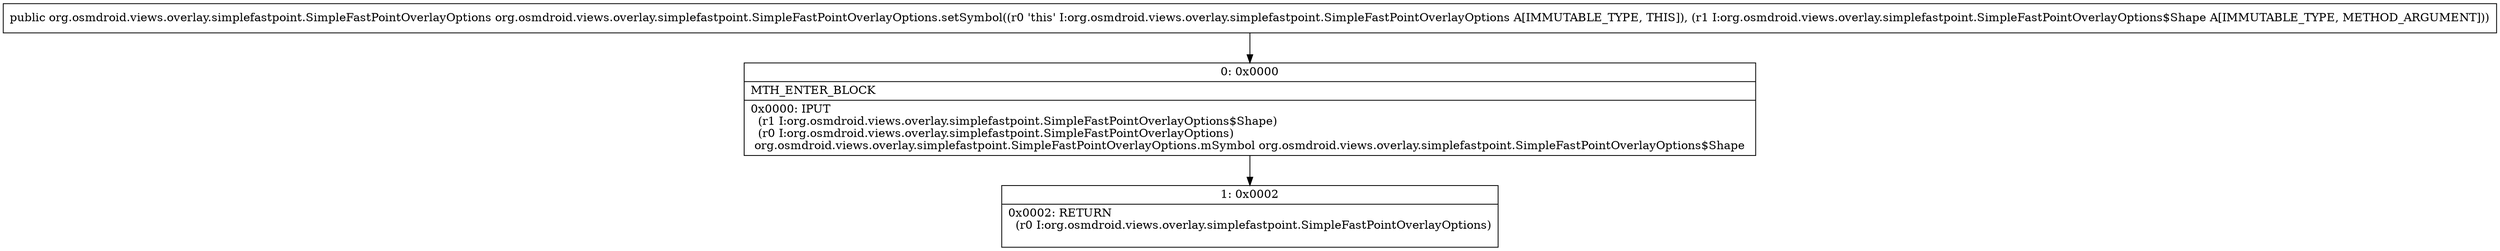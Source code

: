 digraph "CFG fororg.osmdroid.views.overlay.simplefastpoint.SimpleFastPointOverlayOptions.setSymbol(Lorg\/osmdroid\/views\/overlay\/simplefastpoint\/SimpleFastPointOverlayOptions$Shape;)Lorg\/osmdroid\/views\/overlay\/simplefastpoint\/SimpleFastPointOverlayOptions;" {
Node_0 [shape=record,label="{0\:\ 0x0000|MTH_ENTER_BLOCK\l|0x0000: IPUT  \l  (r1 I:org.osmdroid.views.overlay.simplefastpoint.SimpleFastPointOverlayOptions$Shape)\l  (r0 I:org.osmdroid.views.overlay.simplefastpoint.SimpleFastPointOverlayOptions)\l org.osmdroid.views.overlay.simplefastpoint.SimpleFastPointOverlayOptions.mSymbol org.osmdroid.views.overlay.simplefastpoint.SimpleFastPointOverlayOptions$Shape \l}"];
Node_1 [shape=record,label="{1\:\ 0x0002|0x0002: RETURN  \l  (r0 I:org.osmdroid.views.overlay.simplefastpoint.SimpleFastPointOverlayOptions)\l \l}"];
MethodNode[shape=record,label="{public org.osmdroid.views.overlay.simplefastpoint.SimpleFastPointOverlayOptions org.osmdroid.views.overlay.simplefastpoint.SimpleFastPointOverlayOptions.setSymbol((r0 'this' I:org.osmdroid.views.overlay.simplefastpoint.SimpleFastPointOverlayOptions A[IMMUTABLE_TYPE, THIS]), (r1 I:org.osmdroid.views.overlay.simplefastpoint.SimpleFastPointOverlayOptions$Shape A[IMMUTABLE_TYPE, METHOD_ARGUMENT])) }"];
MethodNode -> Node_0;
Node_0 -> Node_1;
}

